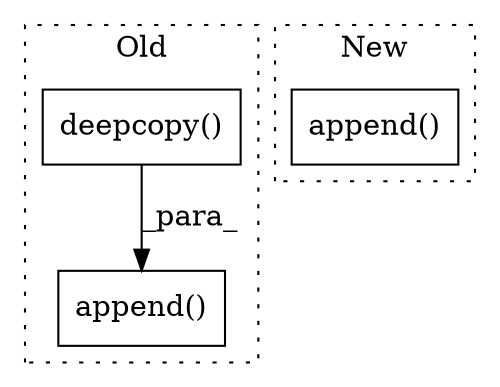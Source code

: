 digraph G {
subgraph cluster0 {
1 [label="deepcopy()" a="75" s="2252,2275" l="14,1" shape="box"];
3 [label="append()" a="75" s="2368,2402" l="26,1" shape="box"];
label = "Old";
style="dotted";
}
subgraph cluster1 {
2 [label="append()" a="75" s="3445,3468" l="15,1" shape="box"];
label = "New";
style="dotted";
}
1 -> 3 [label="_para_"];
}